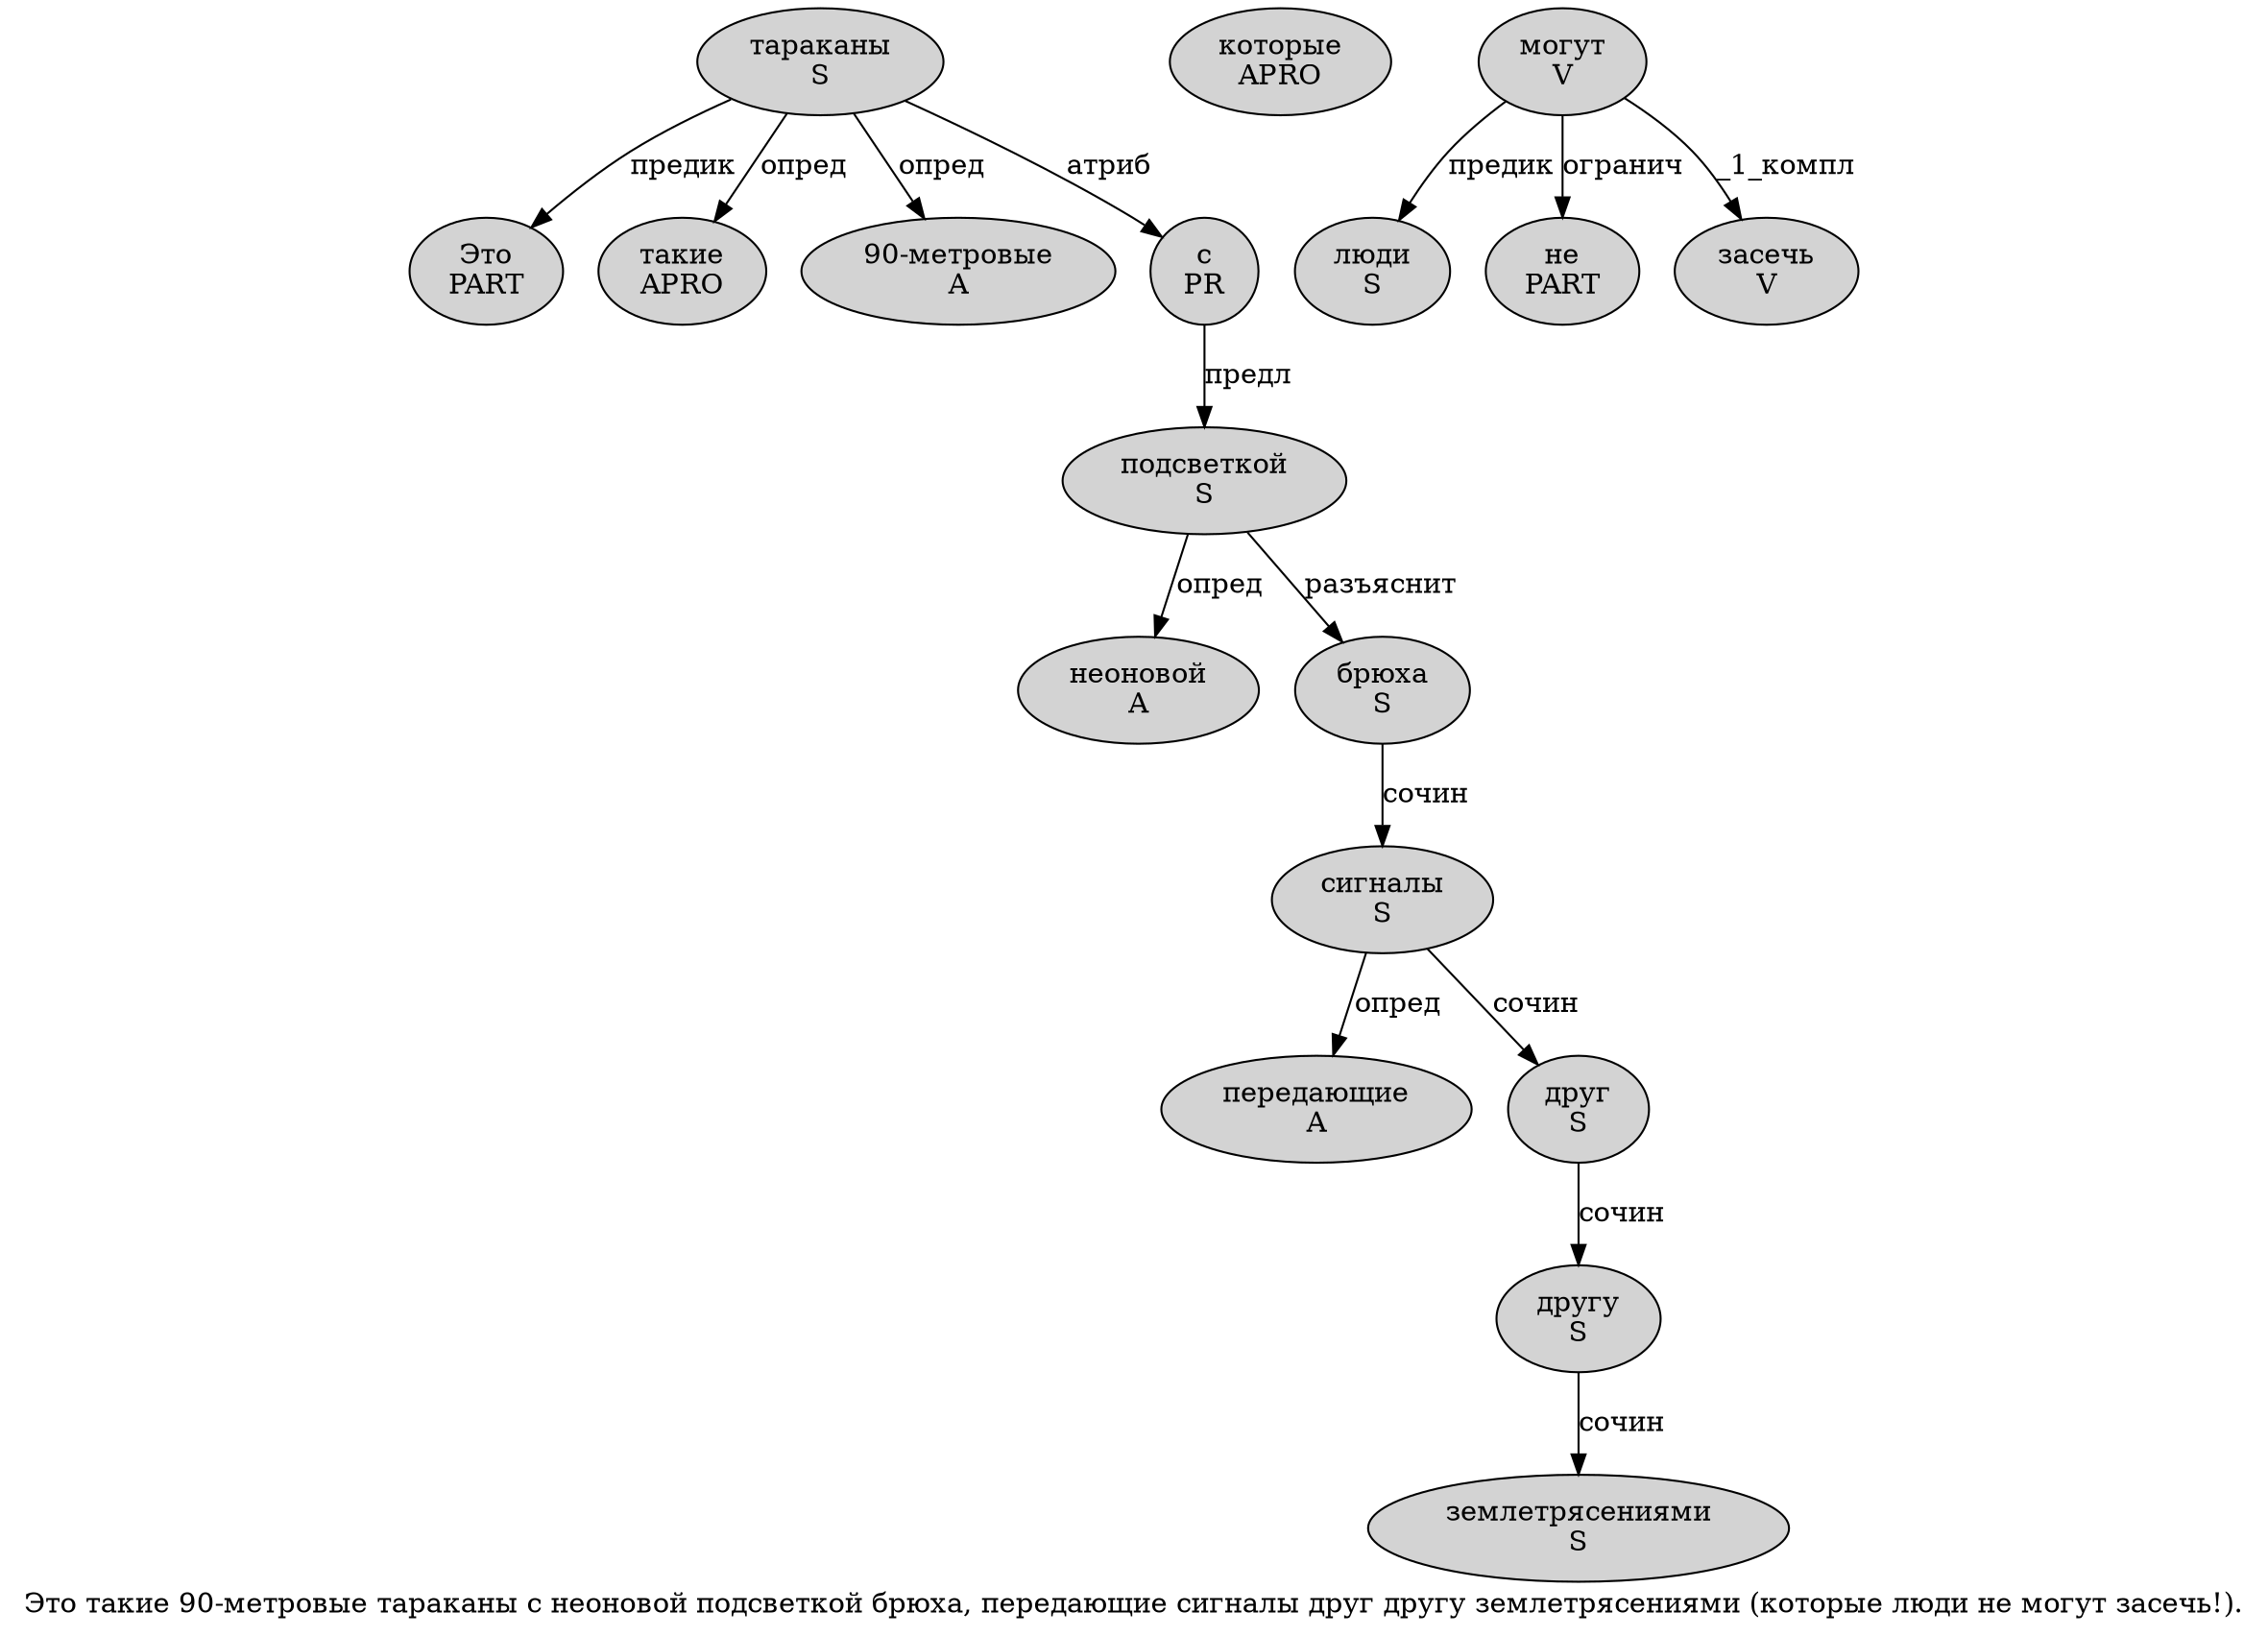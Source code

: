 digraph SENTENCE_4447 {
	graph [label="Это такие 90-метровые тараканы с неоновой подсветкой брюха, передающие сигналы друг другу землетрясениями (которые люди не могут засечь!)."]
	node [style=filled]
		0 [label="Это
PART" color="" fillcolor=lightgray penwidth=1 shape=ellipse]
		1 [label="такие
APRO" color="" fillcolor=lightgray penwidth=1 shape=ellipse]
		2 [label="90-метровые
A" color="" fillcolor=lightgray penwidth=1 shape=ellipse]
		3 [label="тараканы
S" color="" fillcolor=lightgray penwidth=1 shape=ellipse]
		4 [label="с
PR" color="" fillcolor=lightgray penwidth=1 shape=ellipse]
		5 [label="неоновой
A" color="" fillcolor=lightgray penwidth=1 shape=ellipse]
		6 [label="подсветкой
S" color="" fillcolor=lightgray penwidth=1 shape=ellipse]
		7 [label="брюха
S" color="" fillcolor=lightgray penwidth=1 shape=ellipse]
		9 [label="передающие
A" color="" fillcolor=lightgray penwidth=1 shape=ellipse]
		10 [label="сигналы
S" color="" fillcolor=lightgray penwidth=1 shape=ellipse]
		11 [label="друг
S" color="" fillcolor=lightgray penwidth=1 shape=ellipse]
		12 [label="другу
S" color="" fillcolor=lightgray penwidth=1 shape=ellipse]
		13 [label="землетрясениями
S" color="" fillcolor=lightgray penwidth=1 shape=ellipse]
		15 [label="которые
APRO" color="" fillcolor=lightgray penwidth=1 shape=ellipse]
		16 [label="люди
S" color="" fillcolor=lightgray penwidth=1 shape=ellipse]
		17 [label="не
PART" color="" fillcolor=lightgray penwidth=1 shape=ellipse]
		18 [label="могут
V" color="" fillcolor=lightgray penwidth=1 shape=ellipse]
		19 [label="засечь
V" color="" fillcolor=lightgray penwidth=1 shape=ellipse]
			18 -> 16 [label="предик"]
			18 -> 17 [label="огранич"]
			18 -> 19 [label="_1_компл"]
			12 -> 13 [label="сочин"]
			3 -> 0 [label="предик"]
			3 -> 1 [label="опред"]
			3 -> 2 [label="опред"]
			3 -> 4 [label="атриб"]
			11 -> 12 [label="сочин"]
			6 -> 5 [label="опред"]
			6 -> 7 [label="разъяснит"]
			7 -> 10 [label="сочин"]
			4 -> 6 [label="предл"]
			10 -> 9 [label="опред"]
			10 -> 11 [label="сочин"]
}